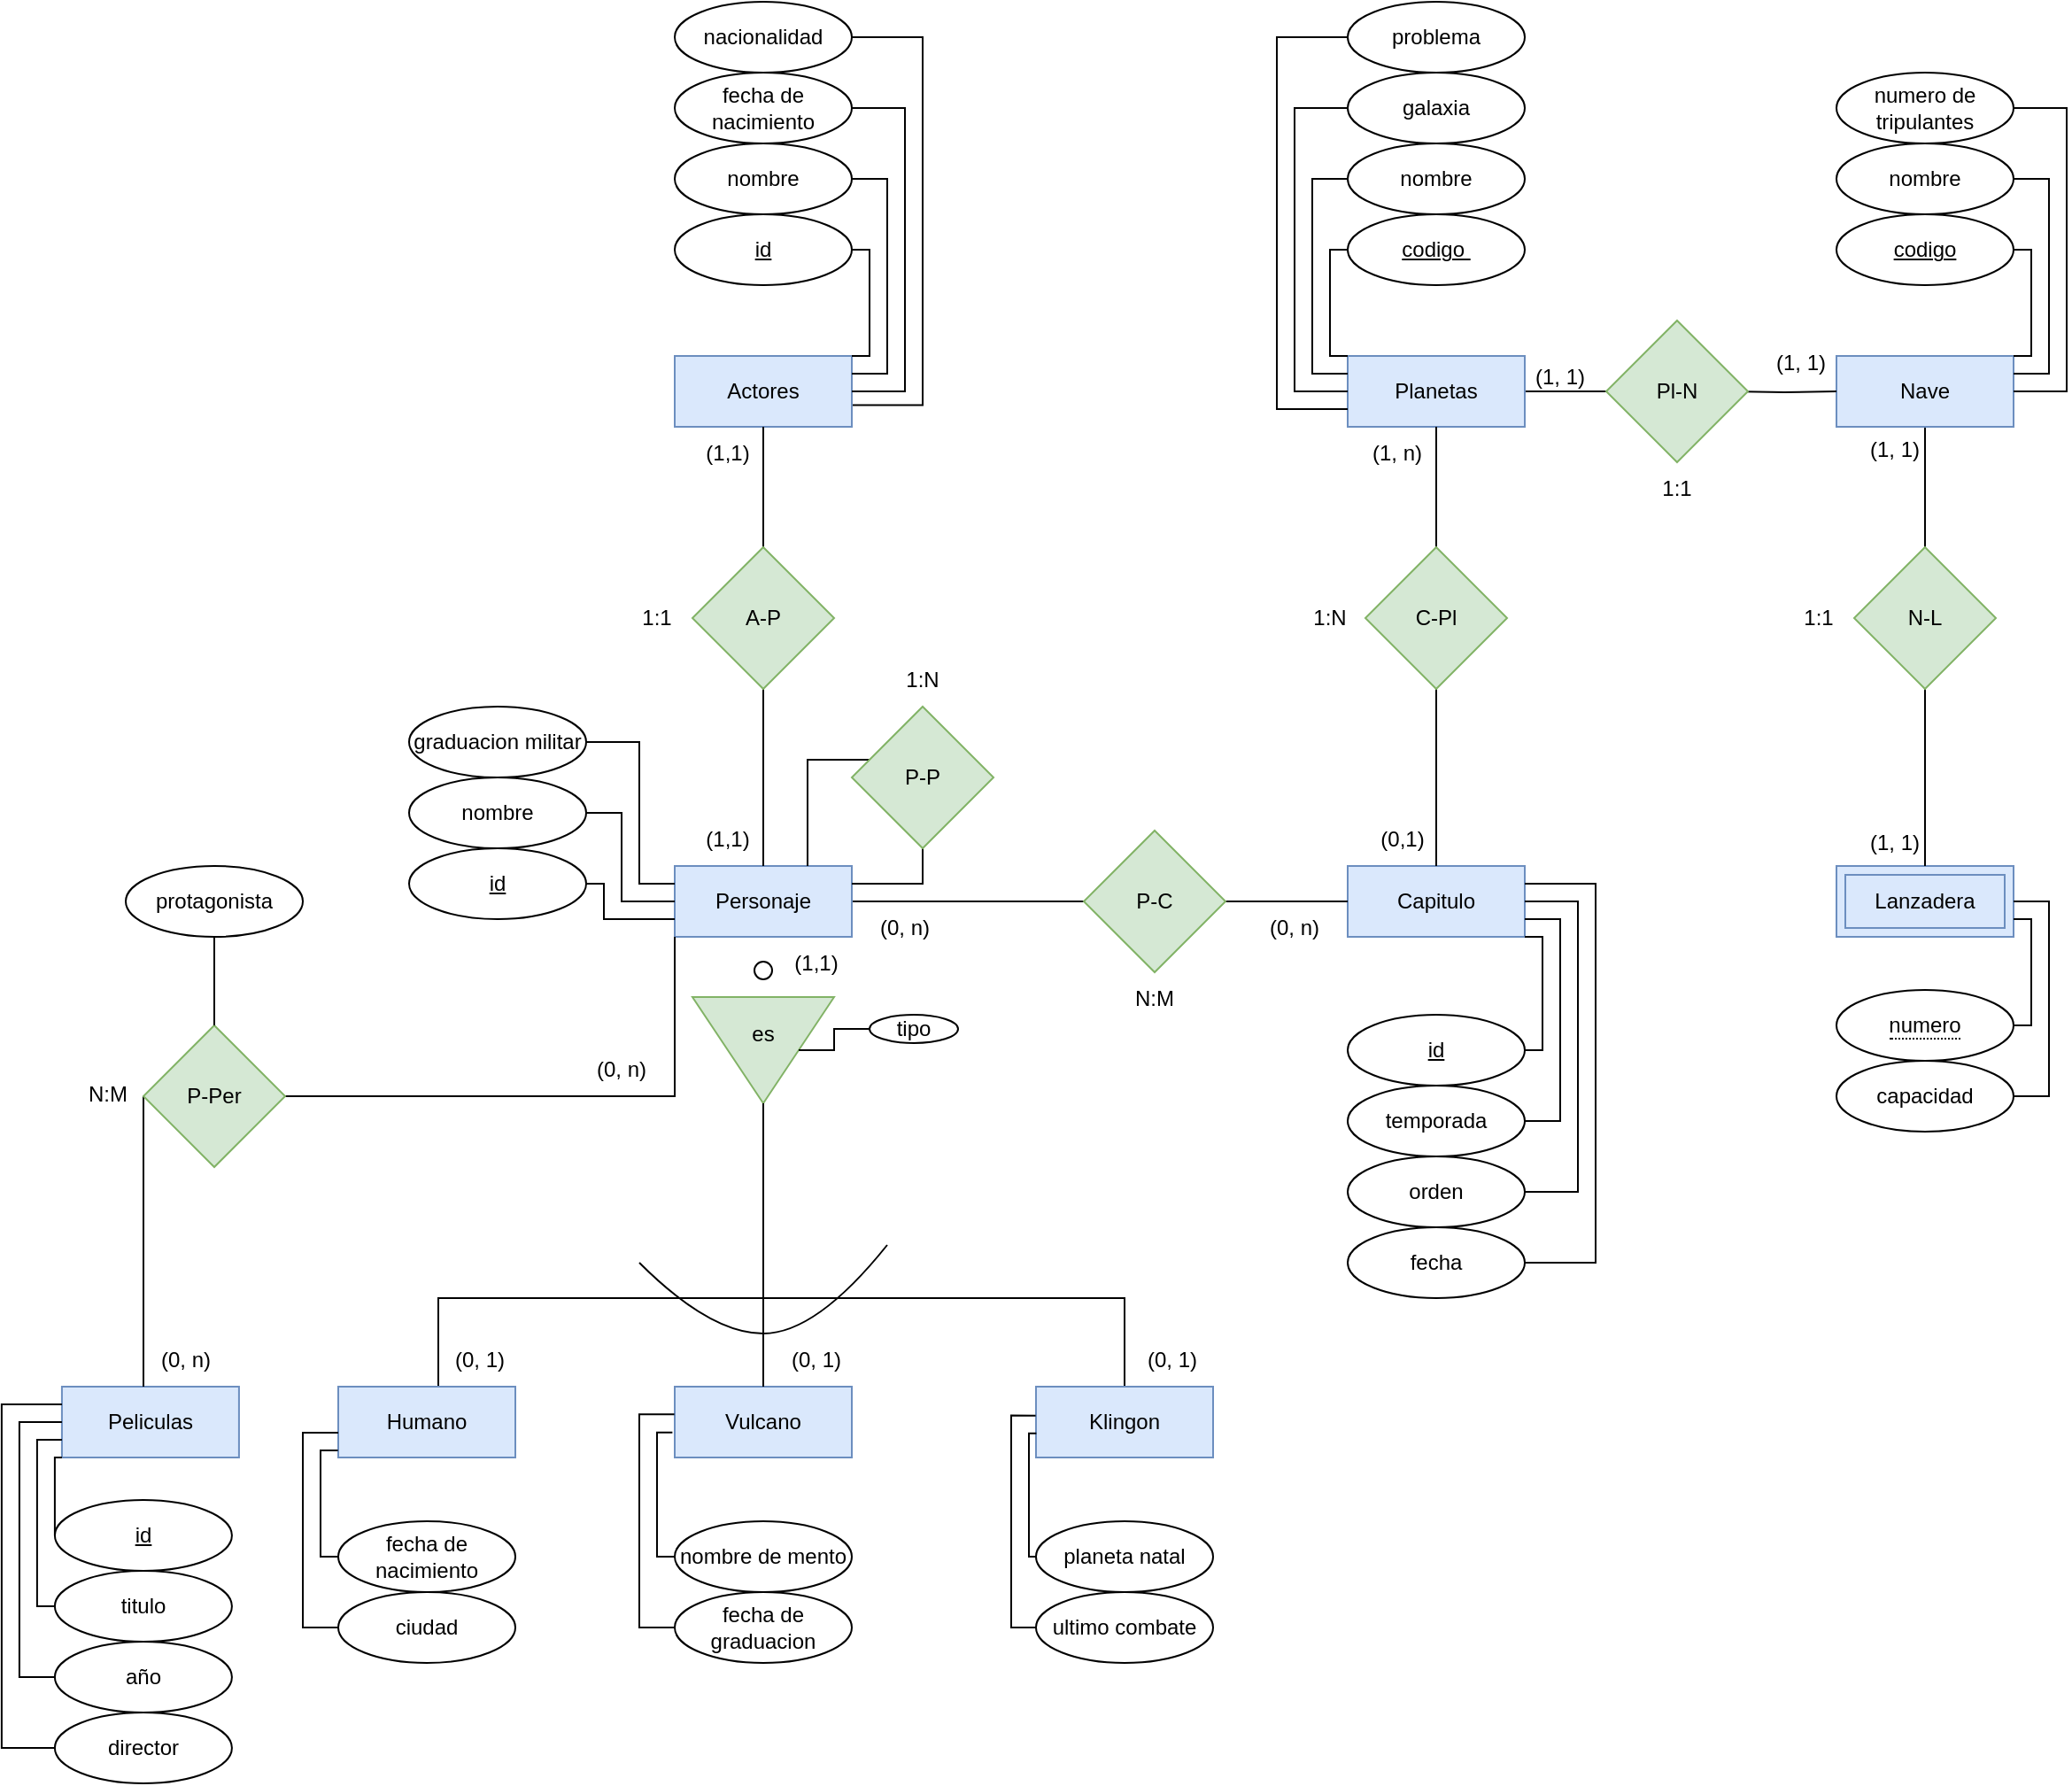 <mxfile version="22.0.4" type="github">
  <diagram name="Página-1" id="5l4QbnVMC6A0-uHD1jhr">
    <mxGraphModel dx="1584" dy="2889" grid="1" gridSize="10" guides="1" tooltips="1" connect="1" arrows="1" fold="1" page="1" pageScale="1" pageWidth="1169" pageHeight="827" math="0" shadow="0">
      <root>
        <mxCell id="0" />
        <mxCell id="1" parent="0" />
        <mxCell id="6NNh_hOM8QvXXo7sR0za-1" value="Actores" style="whiteSpace=wrap;html=1;align=center;fillColor=#dae8fc;strokeColor=#6c8ebf;" parent="1" vertex="1">
          <mxGeometry x="380" y="-278" width="100" height="40" as="geometry" />
        </mxCell>
        <mxCell id="6NNh_hOM8QvXXo7sR0za-29" style="edgeStyle=orthogonalEdgeStyle;rounded=0;orthogonalLoop=1;jettySize=auto;html=1;endArrow=none;endFill=0;" parent="1" source="6NNh_hOM8QvXXo7sR0za-2" target="6NNh_hOM8QvXXo7sR0za-27" edge="1">
          <mxGeometry relative="1" as="geometry" />
        </mxCell>
        <mxCell id="6NNh_hOM8QvXXo7sR0za-2" value="Personaje" style="whiteSpace=wrap;html=1;align=center;fillColor=#dae8fc;strokeColor=#6c8ebf;" parent="1" vertex="1">
          <mxGeometry x="380" y="10" width="100" height="40" as="geometry" />
        </mxCell>
        <mxCell id="6NNh_hOM8QvXXo7sR0za-18" style="edgeStyle=orthogonalEdgeStyle;rounded=0;orthogonalLoop=1;jettySize=auto;html=1;endArrow=none;endFill=0;" parent="1" edge="1">
          <mxGeometry relative="1" as="geometry">
            <mxPoint x="430" y="220" as="targetPoint" />
            <mxPoint x="246.504" y="304" as="sourcePoint" />
            <Array as="points">
              <mxPoint x="246" y="254" />
              <mxPoint x="430" y="254" />
              <mxPoint x="430" y="223" />
            </Array>
          </mxGeometry>
        </mxCell>
        <mxCell id="6NNh_hOM8QvXXo7sR0za-3" value="&lt;div&gt;Humano&lt;/div&gt;" style="whiteSpace=wrap;html=1;align=center;fillColor=#dae8fc;strokeColor=#6c8ebf;" parent="1" vertex="1">
          <mxGeometry x="190" y="304" width="100" height="40" as="geometry" />
        </mxCell>
        <mxCell id="6NNh_hOM8QvXXo7sR0za-4" value="&lt;div&gt;Vulcano&lt;/div&gt;" style="whiteSpace=wrap;html=1;align=center;fillColor=#dae8fc;strokeColor=#6c8ebf;" parent="1" vertex="1">
          <mxGeometry x="380" y="304" width="100" height="40" as="geometry" />
        </mxCell>
        <mxCell id="6NNh_hOM8QvXXo7sR0za-22" style="edgeStyle=orthogonalEdgeStyle;rounded=0;orthogonalLoop=1;jettySize=auto;html=1;endArrow=none;endFill=0;" parent="1" source="6NNh_hOM8QvXXo7sR0za-5" edge="1">
          <mxGeometry relative="1" as="geometry">
            <mxPoint x="430" y="224" as="targetPoint" />
            <Array as="points">
              <mxPoint x="634" y="254" />
              <mxPoint x="430" y="254" />
            </Array>
          </mxGeometry>
        </mxCell>
        <mxCell id="6NNh_hOM8QvXXo7sR0za-5" value="Klingon" style="whiteSpace=wrap;html=1;align=center;fillColor=#dae8fc;strokeColor=#6c8ebf;" parent="1" vertex="1">
          <mxGeometry x="584" y="304" width="100" height="40" as="geometry" />
        </mxCell>
        <mxCell id="6NNh_hOM8QvXXo7sR0za-6" value="Capitulo" style="whiteSpace=wrap;html=1;align=center;fillColor=#dae8fc;strokeColor=#6c8ebf;" parent="1" vertex="1">
          <mxGeometry x="760" y="10" width="100" height="40" as="geometry" />
        </mxCell>
        <mxCell id="6NNh_hOM8QvXXo7sR0za-7" value="Peliculas" style="whiteSpace=wrap;html=1;align=center;fillColor=#dae8fc;strokeColor=#6c8ebf;" parent="1" vertex="1">
          <mxGeometry x="33.96" y="304" width="100" height="40" as="geometry" />
        </mxCell>
        <mxCell id="ipQ3G9XVM3GZYYtUCcGg-8" style="edgeStyle=orthogonalEdgeStyle;rounded=0;orthogonalLoop=1;jettySize=auto;html=1;endArrow=none;endFill=0;" edge="1" parent="1" source="6NNh_hOM8QvXXo7sR0za-8" target="ipQ3G9XVM3GZYYtUCcGg-4">
          <mxGeometry relative="1" as="geometry" />
        </mxCell>
        <mxCell id="6NNh_hOM8QvXXo7sR0za-8" value="Planetas" style="whiteSpace=wrap;html=1;align=center;fillColor=#dae8fc;strokeColor=#6c8ebf;" parent="1" vertex="1">
          <mxGeometry x="760" y="-278" width="100" height="40" as="geometry" />
        </mxCell>
        <mxCell id="ipQ3G9XVM3GZYYtUCcGg-10" style="edgeStyle=orthogonalEdgeStyle;rounded=0;orthogonalLoop=1;jettySize=auto;html=1;endArrow=none;endFill=0;" edge="1" parent="1" source="6NNh_hOM8QvXXo7sR0za-9" target="ipQ3G9XVM3GZYYtUCcGg-5">
          <mxGeometry relative="1" as="geometry" />
        </mxCell>
        <mxCell id="6NNh_hOM8QvXXo7sR0za-9" value="Nave" style="whiteSpace=wrap;html=1;align=center;fillColor=#dae8fc;strokeColor=#6c8ebf;" parent="1" vertex="1">
          <mxGeometry x="1036" y="-278" width="100" height="40" as="geometry" />
        </mxCell>
        <mxCell id="6NNh_hOM8QvXXo7sR0za-11" value="Lanzadera" style="shape=ext;margin=3;double=1;whiteSpace=wrap;html=1;align=center;fillColor=#dae8fc;strokeColor=#6c8ebf;" parent="1" vertex="1">
          <mxGeometry x="1036" y="10" width="100" height="40" as="geometry" />
        </mxCell>
        <mxCell id="6NNh_hOM8QvXXo7sR0za-16" style="edgeStyle=orthogonalEdgeStyle;rounded=0;orthogonalLoop=1;jettySize=auto;html=1;entryX=0.5;entryY=1;entryDx=0;entryDy=0;endArrow=none;endFill=0;" parent="1" source="6NNh_hOM8QvXXo7sR0za-12" target="6NNh_hOM8QvXXo7sR0za-1" edge="1">
          <mxGeometry relative="1" as="geometry" />
        </mxCell>
        <mxCell id="6NNh_hOM8QvXXo7sR0za-17" style="edgeStyle=orthogonalEdgeStyle;rounded=0;orthogonalLoop=1;jettySize=auto;html=1;endArrow=none;endFill=0;" parent="1" source="6NNh_hOM8QvXXo7sR0za-12" target="6NNh_hOM8QvXXo7sR0za-2" edge="1">
          <mxGeometry relative="1" as="geometry" />
        </mxCell>
        <mxCell id="6NNh_hOM8QvXXo7sR0za-12" value="A-P" style="rhombus;whiteSpace=wrap;html=1;fillColor=#d5e8d4;strokeColor=#82b366;" parent="1" vertex="1">
          <mxGeometry x="390" y="-170" width="80" height="80" as="geometry" />
        </mxCell>
        <mxCell id="6NNh_hOM8QvXXo7sR0za-13" value="" style="triangle;whiteSpace=wrap;html=1;rotation=90;fillColor=#d5e8d4;strokeColor=#82b366;" parent="1" vertex="1">
          <mxGeometry x="400" y="74" width="60" height="80" as="geometry" />
        </mxCell>
        <mxCell id="6NNh_hOM8QvXXo7sR0za-14" value="" style="ellipse;whiteSpace=wrap;html=1;aspect=fixed;" parent="1" vertex="1">
          <mxGeometry x="425" y="64" width="10" height="10" as="geometry" />
        </mxCell>
        <mxCell id="6NNh_hOM8QvXXo7sR0za-15" value="es" style="text;html=1;strokeColor=none;fillColor=none;align=center;verticalAlign=middle;whiteSpace=wrap;rounded=0;" parent="1" vertex="1">
          <mxGeometry x="420" y="90" width="20" height="30" as="geometry" />
        </mxCell>
        <mxCell id="6NNh_hOM8QvXXo7sR0za-21" style="edgeStyle=orthogonalEdgeStyle;rounded=0;orthogonalLoop=1;jettySize=auto;html=1;endArrow=none;endFill=0;entryX=1;entryY=0.5;entryDx=0;entryDy=0;" parent="1" source="6NNh_hOM8QvXXo7sR0za-4" target="6NNh_hOM8QvXXo7sR0za-13" edge="1">
          <mxGeometry relative="1" as="geometry">
            <mxPoint x="430" y="234" as="targetPoint" />
          </mxGeometry>
        </mxCell>
        <mxCell id="6NNh_hOM8QvXXo7sR0za-23" value="" style="curved=1;endArrow=none;html=1;rounded=0;endFill=0;" parent="1" edge="1">
          <mxGeometry width="50" height="50" relative="1" as="geometry">
            <mxPoint x="360" y="234" as="sourcePoint" />
            <mxPoint x="500" y="224" as="targetPoint" />
            <Array as="points">
              <mxPoint x="400" y="274" />
              <mxPoint x="460" y="274" />
            </Array>
          </mxGeometry>
        </mxCell>
        <mxCell id="6NNh_hOM8QvXXo7sR0za-28" style="edgeStyle=orthogonalEdgeStyle;rounded=0;orthogonalLoop=1;jettySize=auto;html=1;endArrow=none;endFill=0;" parent="1" source="6NNh_hOM8QvXXo7sR0za-27" target="6NNh_hOM8QvXXo7sR0za-6" edge="1">
          <mxGeometry relative="1" as="geometry" />
        </mxCell>
        <mxCell id="6NNh_hOM8QvXXo7sR0za-27" value="P-C" style="rhombus;whiteSpace=wrap;html=1;fillColor=#d5e8d4;strokeColor=#82b366;" parent="1" vertex="1">
          <mxGeometry x="611" y="-10" width="80" height="80" as="geometry" />
        </mxCell>
        <mxCell id="6NNh_hOM8QvXXo7sR0za-31" style="edgeStyle=orthogonalEdgeStyle;rounded=0;orthogonalLoop=1;jettySize=auto;html=1;endArrow=none;endFill=0;" parent="1" source="6NNh_hOM8QvXXo7sR0za-30" target="6NNh_hOM8QvXXo7sR0za-7" edge="1">
          <mxGeometry relative="1" as="geometry">
            <Array as="points">
              <mxPoint x="80" y="270" />
              <mxPoint x="80" y="270" />
            </Array>
          </mxGeometry>
        </mxCell>
        <mxCell id="6NNh_hOM8QvXXo7sR0za-32" style="edgeStyle=orthogonalEdgeStyle;rounded=0;orthogonalLoop=1;jettySize=auto;html=1;entryX=0;entryY=1;entryDx=0;entryDy=0;endArrow=none;endFill=0;" parent="1" source="6NNh_hOM8QvXXo7sR0za-30" target="6NNh_hOM8QvXXo7sR0za-2" edge="1">
          <mxGeometry relative="1" as="geometry" />
        </mxCell>
        <mxCell id="6NNh_hOM8QvXXo7sR0za-30" value="P-Per" style="rhombus;whiteSpace=wrap;html=1;fillColor=#d5e8d4;strokeColor=#82b366;" parent="1" vertex="1">
          <mxGeometry x="80" y="100" width="80" height="80" as="geometry" />
        </mxCell>
        <mxCell id="ipQ3G9XVM3GZYYtUCcGg-1" style="edgeStyle=orthogonalEdgeStyle;rounded=0;orthogonalLoop=1;jettySize=auto;html=1;entryX=0.75;entryY=0;entryDx=0;entryDy=0;endArrow=none;endFill=0;" edge="1" parent="1" source="6NNh_hOM8QvXXo7sR0za-33" target="6NNh_hOM8QvXXo7sR0za-2">
          <mxGeometry relative="1" as="geometry">
            <Array as="points">
              <mxPoint x="455" y="-50" />
            </Array>
          </mxGeometry>
        </mxCell>
        <mxCell id="ipQ3G9XVM3GZYYtUCcGg-2" style="edgeStyle=orthogonalEdgeStyle;rounded=0;orthogonalLoop=1;jettySize=auto;html=1;endArrow=none;endFill=0;entryX=1;entryY=0.25;entryDx=0;entryDy=0;" edge="1" parent="1" source="6NNh_hOM8QvXXo7sR0za-33" target="6NNh_hOM8QvXXo7sR0za-2">
          <mxGeometry relative="1" as="geometry">
            <mxPoint x="380" y="10" as="targetPoint" />
            <Array as="points">
              <mxPoint x="520" y="20" />
            </Array>
          </mxGeometry>
        </mxCell>
        <mxCell id="6NNh_hOM8QvXXo7sR0za-33" value="P-P" style="rhombus;whiteSpace=wrap;html=1;fillColor=#d5e8d4;strokeColor=#82b366;" parent="1" vertex="1">
          <mxGeometry x="480" y="-80" width="80" height="80" as="geometry" />
        </mxCell>
        <mxCell id="ipQ3G9XVM3GZYYtUCcGg-6" style="edgeStyle=orthogonalEdgeStyle;rounded=0;orthogonalLoop=1;jettySize=auto;html=1;entryX=0.5;entryY=0;entryDx=0;entryDy=0;endArrow=none;endFill=0;" edge="1" parent="1" source="ipQ3G9XVM3GZYYtUCcGg-3" target="6NNh_hOM8QvXXo7sR0za-6">
          <mxGeometry relative="1" as="geometry" />
        </mxCell>
        <mxCell id="ipQ3G9XVM3GZYYtUCcGg-7" style="edgeStyle=orthogonalEdgeStyle;rounded=0;orthogonalLoop=1;jettySize=auto;html=1;endArrow=none;endFill=0;" edge="1" parent="1" source="ipQ3G9XVM3GZYYtUCcGg-3" target="6NNh_hOM8QvXXo7sR0za-8">
          <mxGeometry relative="1" as="geometry" />
        </mxCell>
        <mxCell id="ipQ3G9XVM3GZYYtUCcGg-3" value="C-Pl" style="rhombus;whiteSpace=wrap;html=1;fillColor=#d5e8d4;strokeColor=#82b366;" vertex="1" parent="1">
          <mxGeometry x="770" y="-170" width="80" height="80" as="geometry" />
        </mxCell>
        <mxCell id="ipQ3G9XVM3GZYYtUCcGg-9" style="edgeStyle=orthogonalEdgeStyle;rounded=0;orthogonalLoop=1;jettySize=auto;html=1;endArrow=none;endFill=0;" edge="1" parent="1" target="6NNh_hOM8QvXXo7sR0za-9">
          <mxGeometry relative="1" as="geometry">
            <mxPoint x="976" y="-258" as="sourcePoint" />
          </mxGeometry>
        </mxCell>
        <mxCell id="ipQ3G9XVM3GZYYtUCcGg-4" value="Pl-N" style="rhombus;whiteSpace=wrap;html=1;fillColor=#d5e8d4;strokeColor=#82b366;" vertex="1" parent="1">
          <mxGeometry x="906" y="-298" width="80" height="80" as="geometry" />
        </mxCell>
        <mxCell id="ipQ3G9XVM3GZYYtUCcGg-11" style="edgeStyle=orthogonalEdgeStyle;rounded=0;orthogonalLoop=1;jettySize=auto;html=1;entryX=0.5;entryY=0;entryDx=0;entryDy=0;endArrow=none;endFill=0;" edge="1" parent="1" source="ipQ3G9XVM3GZYYtUCcGg-5" target="6NNh_hOM8QvXXo7sR0za-11">
          <mxGeometry relative="1" as="geometry" />
        </mxCell>
        <mxCell id="ipQ3G9XVM3GZYYtUCcGg-5" value="N-L" style="rhombus;whiteSpace=wrap;html=1;fillColor=#d5e8d4;strokeColor=#82b366;" vertex="1" parent="1">
          <mxGeometry x="1046" y="-170" width="80" height="80" as="geometry" />
        </mxCell>
        <mxCell id="ipQ3G9XVM3GZYYtUCcGg-17" style="edgeStyle=orthogonalEdgeStyle;rounded=0;orthogonalLoop=1;jettySize=auto;html=1;endArrow=none;endFill=0;" edge="1" parent="1" source="ipQ3G9XVM3GZYYtUCcGg-13">
          <mxGeometry relative="1" as="geometry">
            <mxPoint x="480" y="-278" as="targetPoint" />
            <Array as="points">
              <mxPoint x="490" y="-338" />
              <mxPoint x="490" y="-278" />
              <mxPoint x="480" y="-278" />
            </Array>
          </mxGeometry>
        </mxCell>
        <mxCell id="ipQ3G9XVM3GZYYtUCcGg-13" value="id" style="ellipse;whiteSpace=wrap;html=1;align=center;fontStyle=4;" vertex="1" parent="1">
          <mxGeometry x="380" y="-358" width="100" height="40" as="geometry" />
        </mxCell>
        <mxCell id="ipQ3G9XVM3GZYYtUCcGg-18" style="edgeStyle=orthogonalEdgeStyle;rounded=0;orthogonalLoop=1;jettySize=auto;html=1;entryX=1;entryY=0.25;entryDx=0;entryDy=0;endArrow=none;endFill=0;" edge="1" parent="1" source="ipQ3G9XVM3GZYYtUCcGg-14" target="6NNh_hOM8QvXXo7sR0za-1">
          <mxGeometry relative="1" as="geometry">
            <Array as="points">
              <mxPoint x="500" y="-378" />
              <mxPoint x="500" y="-268" />
            </Array>
          </mxGeometry>
        </mxCell>
        <mxCell id="ipQ3G9XVM3GZYYtUCcGg-14" value="nombre" style="ellipse;whiteSpace=wrap;html=1;align=center;" vertex="1" parent="1">
          <mxGeometry x="380" y="-398" width="100" height="40" as="geometry" />
        </mxCell>
        <mxCell id="ipQ3G9XVM3GZYYtUCcGg-19" style="edgeStyle=orthogonalEdgeStyle;rounded=0;orthogonalLoop=1;jettySize=auto;html=1;entryX=1;entryY=0.5;entryDx=0;entryDy=0;endArrow=none;endFill=0;" edge="1" parent="1" source="ipQ3G9XVM3GZYYtUCcGg-15" target="6NNh_hOM8QvXXo7sR0za-1">
          <mxGeometry relative="1" as="geometry">
            <Array as="points">
              <mxPoint x="510" y="-418" />
              <mxPoint x="510" y="-258" />
            </Array>
          </mxGeometry>
        </mxCell>
        <mxCell id="ipQ3G9XVM3GZYYtUCcGg-15" value="fecha de nacimiento" style="ellipse;whiteSpace=wrap;html=1;align=center;" vertex="1" parent="1">
          <mxGeometry x="380" y="-438" width="100" height="40" as="geometry" />
        </mxCell>
        <mxCell id="ipQ3G9XVM3GZYYtUCcGg-16" value="nacionalidad" style="ellipse;whiteSpace=wrap;html=1;align=center;" vertex="1" parent="1">
          <mxGeometry x="380" y="-478" width="100" height="40" as="geometry" />
        </mxCell>
        <mxCell id="ipQ3G9XVM3GZYYtUCcGg-20" style="edgeStyle=orthogonalEdgeStyle;rounded=0;orthogonalLoop=1;jettySize=auto;html=1;entryX=1.005;entryY=0.695;entryDx=0;entryDy=0;entryPerimeter=0;endArrow=none;endFill=0;" edge="1" parent="1" source="ipQ3G9XVM3GZYYtUCcGg-16" target="6NNh_hOM8QvXXo7sR0za-1">
          <mxGeometry relative="1" as="geometry">
            <Array as="points">
              <mxPoint x="520" y="-458" />
              <mxPoint x="520" y="-250" />
            </Array>
          </mxGeometry>
        </mxCell>
        <mxCell id="ipQ3G9XVM3GZYYtUCcGg-27" style="edgeStyle=orthogonalEdgeStyle;rounded=0;orthogonalLoop=1;jettySize=auto;html=1;entryX=0;entryY=0.75;entryDx=0;entryDy=0;endArrow=none;endFill=0;" edge="1" parent="1" source="ipQ3G9XVM3GZYYtUCcGg-21" target="6NNh_hOM8QvXXo7sR0za-2">
          <mxGeometry relative="1" as="geometry">
            <Array as="points">
              <mxPoint x="340" y="20" />
              <mxPoint x="340" y="40" />
            </Array>
          </mxGeometry>
        </mxCell>
        <mxCell id="ipQ3G9XVM3GZYYtUCcGg-21" value="id" style="ellipse;whiteSpace=wrap;html=1;align=center;fontStyle=4;" vertex="1" parent="1">
          <mxGeometry x="230" width="100" height="40" as="geometry" />
        </mxCell>
        <mxCell id="ipQ3G9XVM3GZYYtUCcGg-23" style="edgeStyle=orthogonalEdgeStyle;rounded=0;orthogonalLoop=1;jettySize=auto;html=1;endArrow=none;endFill=0;" edge="1" parent="1" source="ipQ3G9XVM3GZYYtUCcGg-22" target="6NNh_hOM8QvXXo7sR0za-13">
          <mxGeometry relative="1" as="geometry" />
        </mxCell>
        <mxCell id="ipQ3G9XVM3GZYYtUCcGg-22" value="tipo" style="ellipse;whiteSpace=wrap;html=1;align=center;" vertex="1" parent="1">
          <mxGeometry x="490" y="94" width="50" height="16" as="geometry" />
        </mxCell>
        <mxCell id="ipQ3G9XVM3GZYYtUCcGg-28" style="edgeStyle=orthogonalEdgeStyle;rounded=0;orthogonalLoop=1;jettySize=auto;html=1;entryX=0;entryY=0.5;entryDx=0;entryDy=0;endArrow=none;endFill=0;" edge="1" parent="1" source="ipQ3G9XVM3GZYYtUCcGg-24" target="6NNh_hOM8QvXXo7sR0za-2">
          <mxGeometry relative="1" as="geometry">
            <Array as="points">
              <mxPoint x="350" y="-20" />
              <mxPoint x="350" y="30" />
            </Array>
          </mxGeometry>
        </mxCell>
        <mxCell id="ipQ3G9XVM3GZYYtUCcGg-24" value="nombre" style="ellipse;whiteSpace=wrap;html=1;align=center;" vertex="1" parent="1">
          <mxGeometry x="230" y="-40" width="100" height="40" as="geometry" />
        </mxCell>
        <mxCell id="ipQ3G9XVM3GZYYtUCcGg-29" style="edgeStyle=orthogonalEdgeStyle;rounded=0;orthogonalLoop=1;jettySize=auto;html=1;entryX=0;entryY=0.25;entryDx=0;entryDy=0;endArrow=none;endFill=0;" edge="1" parent="1" source="ipQ3G9XVM3GZYYtUCcGg-25" target="6NNh_hOM8QvXXo7sR0za-2">
          <mxGeometry relative="1" as="geometry">
            <Array as="points">
              <mxPoint x="360" y="-60" />
              <mxPoint x="360" y="20" />
            </Array>
          </mxGeometry>
        </mxCell>
        <mxCell id="ipQ3G9XVM3GZYYtUCcGg-25" value="graduacion militar" style="ellipse;whiteSpace=wrap;html=1;align=center;" vertex="1" parent="1">
          <mxGeometry x="230" y="-80" width="100" height="40" as="geometry" />
        </mxCell>
        <mxCell id="ipQ3G9XVM3GZYYtUCcGg-36" style="edgeStyle=orthogonalEdgeStyle;rounded=0;orthogonalLoop=1;jettySize=auto;html=1;entryX=-0.002;entryY=0.924;entryDx=0;entryDy=0;endArrow=none;endFill=0;entryPerimeter=0;" edge="1" parent="1" source="ipQ3G9XVM3GZYYtUCcGg-30" target="6NNh_hOM8QvXXo7sR0za-3">
          <mxGeometry relative="1" as="geometry">
            <Array as="points">
              <mxPoint x="180" y="400" />
              <mxPoint x="180" y="340" />
              <mxPoint x="190" y="340" />
            </Array>
          </mxGeometry>
        </mxCell>
        <mxCell id="ipQ3G9XVM3GZYYtUCcGg-30" value="fecha de nacimiento" style="ellipse;whiteSpace=wrap;html=1;align=center;" vertex="1" parent="1">
          <mxGeometry x="190" y="380" width="100" height="40" as="geometry" />
        </mxCell>
        <mxCell id="ipQ3G9XVM3GZYYtUCcGg-37" style="edgeStyle=orthogonalEdgeStyle;rounded=0;orthogonalLoop=1;jettySize=auto;html=1;endArrow=none;endFill=0;" edge="1" parent="1" source="ipQ3G9XVM3GZYYtUCcGg-31">
          <mxGeometry relative="1" as="geometry">
            <mxPoint x="190" y="330" as="targetPoint" />
            <Array as="points">
              <mxPoint x="170" y="440" />
              <mxPoint x="170" y="330" />
              <mxPoint x="190" y="330" />
            </Array>
          </mxGeometry>
        </mxCell>
        <mxCell id="ipQ3G9XVM3GZYYtUCcGg-31" value="ciudad" style="ellipse;whiteSpace=wrap;html=1;align=center;" vertex="1" parent="1">
          <mxGeometry x="190" y="420" width="100" height="40" as="geometry" />
        </mxCell>
        <mxCell id="ipQ3G9XVM3GZYYtUCcGg-32" value="nombre de mento" style="ellipse;whiteSpace=wrap;html=1;align=center;" vertex="1" parent="1">
          <mxGeometry x="380" y="380" width="100" height="40" as="geometry" />
        </mxCell>
        <mxCell id="ipQ3G9XVM3GZYYtUCcGg-33" value="fecha de graduacion" style="ellipse;whiteSpace=wrap;html=1;align=center;" vertex="1" parent="1">
          <mxGeometry x="380" y="420" width="100" height="40" as="geometry" />
        </mxCell>
        <mxCell id="ipQ3G9XVM3GZYYtUCcGg-34" value="planeta natal" style="ellipse;whiteSpace=wrap;html=1;align=center;" vertex="1" parent="1">
          <mxGeometry x="584" y="380" width="100" height="40" as="geometry" />
        </mxCell>
        <mxCell id="ipQ3G9XVM3GZYYtUCcGg-35" value="ultimo combate" style="ellipse;whiteSpace=wrap;html=1;align=center;" vertex="1" parent="1">
          <mxGeometry x="584" y="420" width="100" height="40" as="geometry" />
        </mxCell>
        <mxCell id="ipQ3G9XVM3GZYYtUCcGg-38" style="edgeStyle=orthogonalEdgeStyle;rounded=0;orthogonalLoop=1;jettySize=auto;html=1;entryX=-0.013;entryY=0.647;entryDx=0;entryDy=0;entryPerimeter=0;endArrow=none;endFill=0;" edge="1" parent="1" source="ipQ3G9XVM3GZYYtUCcGg-32" target="6NNh_hOM8QvXXo7sR0za-4">
          <mxGeometry relative="1" as="geometry">
            <Array as="points">
              <mxPoint x="370" y="400" />
              <mxPoint x="370" y="330" />
            </Array>
          </mxGeometry>
        </mxCell>
        <mxCell id="ipQ3G9XVM3GZYYtUCcGg-39" style="edgeStyle=orthogonalEdgeStyle;rounded=0;orthogonalLoop=1;jettySize=auto;html=1;entryX=-0.002;entryY=0.39;entryDx=0;entryDy=0;entryPerimeter=0;endArrow=none;endFill=0;" edge="1" parent="1" source="ipQ3G9XVM3GZYYtUCcGg-33" target="6NNh_hOM8QvXXo7sR0za-4">
          <mxGeometry relative="1" as="geometry">
            <Array as="points">
              <mxPoint x="360" y="440" />
              <mxPoint x="360" y="320" />
            </Array>
          </mxGeometry>
        </mxCell>
        <mxCell id="ipQ3G9XVM3GZYYtUCcGg-41" style="edgeStyle=orthogonalEdgeStyle;rounded=0;orthogonalLoop=1;jettySize=auto;html=1;entryX=0.002;entryY=0.659;entryDx=0;entryDy=0;entryPerimeter=0;endArrow=none;endFill=0;" edge="1" parent="1" source="ipQ3G9XVM3GZYYtUCcGg-34" target="6NNh_hOM8QvXXo7sR0za-5">
          <mxGeometry relative="1" as="geometry">
            <Array as="points">
              <mxPoint x="580" y="400" />
              <mxPoint x="580" y="330" />
            </Array>
          </mxGeometry>
        </mxCell>
        <mxCell id="ipQ3G9XVM3GZYYtUCcGg-42" style="edgeStyle=orthogonalEdgeStyle;rounded=0;orthogonalLoop=1;jettySize=auto;html=1;entryX=-0.002;entryY=0.408;entryDx=0;entryDy=0;entryPerimeter=0;endArrow=none;endFill=0;" edge="1" parent="1" source="ipQ3G9XVM3GZYYtUCcGg-35" target="6NNh_hOM8QvXXo7sR0za-5">
          <mxGeometry relative="1" as="geometry">
            <Array as="points">
              <mxPoint x="570" y="440" />
              <mxPoint x="570" y="320" />
            </Array>
          </mxGeometry>
        </mxCell>
        <mxCell id="ipQ3G9XVM3GZYYtUCcGg-47" style="edgeStyle=orthogonalEdgeStyle;rounded=0;orthogonalLoop=1;jettySize=auto;html=1;entryX=1;entryY=1;entryDx=0;entryDy=0;endArrow=none;endFill=0;" edge="1" parent="1" source="ipQ3G9XVM3GZYYtUCcGg-43" target="6NNh_hOM8QvXXo7sR0za-6">
          <mxGeometry relative="1" as="geometry">
            <Array as="points">
              <mxPoint x="870" y="114" />
              <mxPoint x="870" y="50" />
            </Array>
          </mxGeometry>
        </mxCell>
        <mxCell id="ipQ3G9XVM3GZYYtUCcGg-43" value="id" style="ellipse;whiteSpace=wrap;html=1;align=center;fontStyle=4;" vertex="1" parent="1">
          <mxGeometry x="760" y="94" width="100" height="40" as="geometry" />
        </mxCell>
        <mxCell id="ipQ3G9XVM3GZYYtUCcGg-48" style="edgeStyle=orthogonalEdgeStyle;rounded=0;orthogonalLoop=1;jettySize=auto;html=1;entryX=1;entryY=0.75;entryDx=0;entryDy=0;endArrow=none;endFill=0;" edge="1" parent="1" source="ipQ3G9XVM3GZYYtUCcGg-44" target="6NNh_hOM8QvXXo7sR0za-6">
          <mxGeometry relative="1" as="geometry">
            <Array as="points">
              <mxPoint x="880" y="154" />
              <mxPoint x="880" y="40" />
            </Array>
          </mxGeometry>
        </mxCell>
        <mxCell id="ipQ3G9XVM3GZYYtUCcGg-44" value="temporada" style="ellipse;whiteSpace=wrap;html=1;align=center;" vertex="1" parent="1">
          <mxGeometry x="760" y="134" width="100" height="40" as="geometry" />
        </mxCell>
        <mxCell id="ipQ3G9XVM3GZYYtUCcGg-49" style="edgeStyle=orthogonalEdgeStyle;rounded=0;orthogonalLoop=1;jettySize=auto;html=1;entryX=1;entryY=0.5;entryDx=0;entryDy=0;endArrow=none;endFill=0;" edge="1" parent="1" source="ipQ3G9XVM3GZYYtUCcGg-45" target="6NNh_hOM8QvXXo7sR0za-6">
          <mxGeometry relative="1" as="geometry">
            <Array as="points">
              <mxPoint x="890" y="194" />
              <mxPoint x="890" y="30" />
            </Array>
          </mxGeometry>
        </mxCell>
        <mxCell id="ipQ3G9XVM3GZYYtUCcGg-45" value="orden" style="ellipse;whiteSpace=wrap;html=1;align=center;" vertex="1" parent="1">
          <mxGeometry x="760" y="174" width="100" height="40" as="geometry" />
        </mxCell>
        <mxCell id="ipQ3G9XVM3GZYYtUCcGg-50" style="edgeStyle=orthogonalEdgeStyle;rounded=0;orthogonalLoop=1;jettySize=auto;html=1;entryX=1;entryY=0.25;entryDx=0;entryDy=0;endArrow=none;endFill=0;" edge="1" parent="1" source="ipQ3G9XVM3GZYYtUCcGg-46" target="6NNh_hOM8QvXXo7sR0za-6">
          <mxGeometry relative="1" as="geometry">
            <Array as="points">
              <mxPoint x="900" y="234" />
              <mxPoint x="900" y="20" />
            </Array>
          </mxGeometry>
        </mxCell>
        <mxCell id="ipQ3G9XVM3GZYYtUCcGg-46" value="fecha" style="ellipse;whiteSpace=wrap;html=1;align=center;" vertex="1" parent="1">
          <mxGeometry x="760" y="214" width="100" height="40" as="geometry" />
        </mxCell>
        <mxCell id="ipQ3G9XVM3GZYYtUCcGg-55" style="edgeStyle=orthogonalEdgeStyle;rounded=0;orthogonalLoop=1;jettySize=auto;html=1;entryX=0;entryY=0;entryDx=0;entryDy=0;endArrow=none;endFill=0;" edge="1" parent="1" source="ipQ3G9XVM3GZYYtUCcGg-51" target="6NNh_hOM8QvXXo7sR0za-8">
          <mxGeometry relative="1" as="geometry">
            <Array as="points">
              <mxPoint x="750" y="-338" />
              <mxPoint x="750" y="-278" />
            </Array>
          </mxGeometry>
        </mxCell>
        <mxCell id="ipQ3G9XVM3GZYYtUCcGg-51" value="codigo&amp;nbsp;" style="ellipse;whiteSpace=wrap;html=1;align=center;fontStyle=4;" vertex="1" parent="1">
          <mxGeometry x="760" y="-358" width="100" height="40" as="geometry" />
        </mxCell>
        <mxCell id="ipQ3G9XVM3GZYYtUCcGg-56" style="edgeStyle=orthogonalEdgeStyle;rounded=0;orthogonalLoop=1;jettySize=auto;html=1;entryX=0;entryY=0.25;entryDx=0;entryDy=0;endArrow=none;endFill=0;" edge="1" parent="1" source="ipQ3G9XVM3GZYYtUCcGg-52" target="6NNh_hOM8QvXXo7sR0za-8">
          <mxGeometry relative="1" as="geometry">
            <Array as="points">
              <mxPoint x="740" y="-378" />
              <mxPoint x="740" y="-268" />
            </Array>
          </mxGeometry>
        </mxCell>
        <mxCell id="ipQ3G9XVM3GZYYtUCcGg-52" value="nombre" style="ellipse;whiteSpace=wrap;html=1;align=center;" vertex="1" parent="1">
          <mxGeometry x="760" y="-398" width="100" height="40" as="geometry" />
        </mxCell>
        <mxCell id="ipQ3G9XVM3GZYYtUCcGg-57" style="edgeStyle=orthogonalEdgeStyle;rounded=0;orthogonalLoop=1;jettySize=auto;html=1;entryX=0;entryY=0.5;entryDx=0;entryDy=0;endArrow=none;endFill=0;" edge="1" parent="1" source="ipQ3G9XVM3GZYYtUCcGg-53" target="6NNh_hOM8QvXXo7sR0za-8">
          <mxGeometry relative="1" as="geometry">
            <Array as="points">
              <mxPoint x="730" y="-418" />
              <mxPoint x="730" y="-258" />
            </Array>
          </mxGeometry>
        </mxCell>
        <mxCell id="ipQ3G9XVM3GZYYtUCcGg-53" value="galaxia" style="ellipse;whiteSpace=wrap;html=1;align=center;" vertex="1" parent="1">
          <mxGeometry x="760" y="-438" width="100" height="40" as="geometry" />
        </mxCell>
        <mxCell id="ipQ3G9XVM3GZYYtUCcGg-58" style="edgeStyle=orthogonalEdgeStyle;rounded=0;orthogonalLoop=1;jettySize=auto;html=1;entryX=0;entryY=0.75;entryDx=0;entryDy=0;endArrow=none;endFill=0;" edge="1" parent="1" source="ipQ3G9XVM3GZYYtUCcGg-54" target="6NNh_hOM8QvXXo7sR0za-8">
          <mxGeometry relative="1" as="geometry">
            <Array as="points">
              <mxPoint x="720" y="-458" />
              <mxPoint x="720" y="-248" />
            </Array>
          </mxGeometry>
        </mxCell>
        <mxCell id="ipQ3G9XVM3GZYYtUCcGg-54" value="problema" style="ellipse;whiteSpace=wrap;html=1;align=center;" vertex="1" parent="1">
          <mxGeometry x="760" y="-478" width="100" height="40" as="geometry" />
        </mxCell>
        <mxCell id="ipQ3G9XVM3GZYYtUCcGg-62" style="edgeStyle=orthogonalEdgeStyle;rounded=0;orthogonalLoop=1;jettySize=auto;html=1;entryX=1;entryY=0;entryDx=0;entryDy=0;endArrow=none;endFill=0;" edge="1" parent="1" source="ipQ3G9XVM3GZYYtUCcGg-59" target="6NNh_hOM8QvXXo7sR0za-9">
          <mxGeometry relative="1" as="geometry">
            <Array as="points">
              <mxPoint x="1146" y="-338" />
              <mxPoint x="1146" y="-278" />
            </Array>
          </mxGeometry>
        </mxCell>
        <mxCell id="ipQ3G9XVM3GZYYtUCcGg-59" value="codigo" style="ellipse;whiteSpace=wrap;html=1;align=center;fontStyle=4;" vertex="1" parent="1">
          <mxGeometry x="1036" y="-358" width="100" height="40" as="geometry" />
        </mxCell>
        <mxCell id="ipQ3G9XVM3GZYYtUCcGg-63" style="edgeStyle=orthogonalEdgeStyle;rounded=0;orthogonalLoop=1;jettySize=auto;html=1;entryX=1;entryY=0.25;entryDx=0;entryDy=0;endArrow=none;endFill=0;" edge="1" parent="1" source="ipQ3G9XVM3GZYYtUCcGg-60" target="6NNh_hOM8QvXXo7sR0za-9">
          <mxGeometry relative="1" as="geometry">
            <Array as="points">
              <mxPoint x="1156" y="-378" />
              <mxPoint x="1156" y="-268" />
            </Array>
          </mxGeometry>
        </mxCell>
        <mxCell id="ipQ3G9XVM3GZYYtUCcGg-60" value="nombre" style="ellipse;whiteSpace=wrap;html=1;align=center;" vertex="1" parent="1">
          <mxGeometry x="1036" y="-398" width="100" height="40" as="geometry" />
        </mxCell>
        <mxCell id="ipQ3G9XVM3GZYYtUCcGg-64" style="edgeStyle=orthogonalEdgeStyle;rounded=0;orthogonalLoop=1;jettySize=auto;html=1;entryX=1;entryY=0.5;entryDx=0;entryDy=0;endArrow=none;endFill=0;" edge="1" parent="1" source="ipQ3G9XVM3GZYYtUCcGg-61" target="6NNh_hOM8QvXXo7sR0za-9">
          <mxGeometry relative="1" as="geometry">
            <Array as="points">
              <mxPoint x="1166" y="-418" />
              <mxPoint x="1166" y="-258" />
            </Array>
          </mxGeometry>
        </mxCell>
        <mxCell id="ipQ3G9XVM3GZYYtUCcGg-61" value="numero de tripulantes" style="ellipse;whiteSpace=wrap;html=1;align=center;" vertex="1" parent="1">
          <mxGeometry x="1036" y="-438" width="100" height="40" as="geometry" />
        </mxCell>
        <mxCell id="ipQ3G9XVM3GZYYtUCcGg-68" style="edgeStyle=orthogonalEdgeStyle;rounded=0;orthogonalLoop=1;jettySize=auto;html=1;entryX=1;entryY=0.75;entryDx=0;entryDy=0;endArrow=none;endFill=0;" edge="1" parent="1" source="ipQ3G9XVM3GZYYtUCcGg-65" target="6NNh_hOM8QvXXo7sR0za-11">
          <mxGeometry relative="1" as="geometry">
            <Array as="points">
              <mxPoint x="1146" y="100" />
              <mxPoint x="1146" y="40" />
            </Array>
          </mxGeometry>
        </mxCell>
        <mxCell id="ipQ3G9XVM3GZYYtUCcGg-65" value="&lt;span style=&quot;border-bottom: 1px dotted&quot;&gt;numero&lt;/span&gt;" style="ellipse;whiteSpace=wrap;html=1;align=center;" vertex="1" parent="1">
          <mxGeometry x="1036" y="80" width="100" height="40" as="geometry" />
        </mxCell>
        <mxCell id="ipQ3G9XVM3GZYYtUCcGg-69" style="edgeStyle=orthogonalEdgeStyle;rounded=0;orthogonalLoop=1;jettySize=auto;html=1;entryX=1;entryY=0.5;entryDx=0;entryDy=0;endArrow=none;endFill=0;" edge="1" parent="1" source="ipQ3G9XVM3GZYYtUCcGg-67" target="6NNh_hOM8QvXXo7sR0za-11">
          <mxGeometry relative="1" as="geometry">
            <Array as="points">
              <mxPoint x="1156" y="140" />
              <mxPoint x="1156" y="30" />
            </Array>
          </mxGeometry>
        </mxCell>
        <mxCell id="ipQ3G9XVM3GZYYtUCcGg-67" value="capacidad" style="ellipse;whiteSpace=wrap;html=1;align=center;" vertex="1" parent="1">
          <mxGeometry x="1036" y="120" width="100" height="40" as="geometry" />
        </mxCell>
        <mxCell id="ipQ3G9XVM3GZYYtUCcGg-74" style="edgeStyle=orthogonalEdgeStyle;rounded=0;orthogonalLoop=1;jettySize=auto;html=1;entryX=0;entryY=1;entryDx=0;entryDy=0;endArrow=none;endFill=0;" edge="1" parent="1" source="ipQ3G9XVM3GZYYtUCcGg-70" target="6NNh_hOM8QvXXo7sR0za-7">
          <mxGeometry relative="1" as="geometry">
            <Array as="points">
              <mxPoint x="29.96" y="344" />
            </Array>
          </mxGeometry>
        </mxCell>
        <mxCell id="ipQ3G9XVM3GZYYtUCcGg-70" value="id" style="ellipse;whiteSpace=wrap;html=1;align=center;fontStyle=4;" vertex="1" parent="1">
          <mxGeometry x="29.96" y="368" width="100" height="40" as="geometry" />
        </mxCell>
        <mxCell id="ipQ3G9XVM3GZYYtUCcGg-75" style="edgeStyle=orthogonalEdgeStyle;rounded=0;orthogonalLoop=1;jettySize=auto;html=1;entryX=0;entryY=0.75;entryDx=0;entryDy=0;endArrow=none;endFill=0;" edge="1" parent="1" source="ipQ3G9XVM3GZYYtUCcGg-71" target="6NNh_hOM8QvXXo7sR0za-7">
          <mxGeometry relative="1" as="geometry">
            <Array as="points">
              <mxPoint x="19.96" y="428" />
              <mxPoint x="19.96" y="334" />
            </Array>
          </mxGeometry>
        </mxCell>
        <mxCell id="ipQ3G9XVM3GZYYtUCcGg-71" value="titulo" style="ellipse;whiteSpace=wrap;html=1;align=center;" vertex="1" parent="1">
          <mxGeometry x="29.96" y="408" width="100" height="40" as="geometry" />
        </mxCell>
        <mxCell id="ipQ3G9XVM3GZYYtUCcGg-76" style="edgeStyle=orthogonalEdgeStyle;rounded=0;orthogonalLoop=1;jettySize=auto;html=1;entryX=0;entryY=0.5;entryDx=0;entryDy=0;endArrow=none;endFill=0;" edge="1" parent="1" source="ipQ3G9XVM3GZYYtUCcGg-72" target="6NNh_hOM8QvXXo7sR0za-7">
          <mxGeometry relative="1" as="geometry">
            <Array as="points">
              <mxPoint x="9.96" y="468" />
              <mxPoint x="9.96" y="324" />
            </Array>
          </mxGeometry>
        </mxCell>
        <mxCell id="ipQ3G9XVM3GZYYtUCcGg-72" value="año" style="ellipse;whiteSpace=wrap;html=1;align=center;" vertex="1" parent="1">
          <mxGeometry x="29.96" y="448" width="100" height="40" as="geometry" />
        </mxCell>
        <mxCell id="ipQ3G9XVM3GZYYtUCcGg-77" style="edgeStyle=orthogonalEdgeStyle;rounded=0;orthogonalLoop=1;jettySize=auto;html=1;entryX=0;entryY=0.25;entryDx=0;entryDy=0;endArrow=none;endFill=0;" edge="1" parent="1" source="ipQ3G9XVM3GZYYtUCcGg-73" target="6NNh_hOM8QvXXo7sR0za-7">
          <mxGeometry relative="1" as="geometry">
            <Array as="points">
              <mxPoint x="-0.04" y="508" />
              <mxPoint x="-0.04" y="314" />
            </Array>
          </mxGeometry>
        </mxCell>
        <mxCell id="ipQ3G9XVM3GZYYtUCcGg-73" value="director" style="ellipse;whiteSpace=wrap;html=1;align=center;" vertex="1" parent="1">
          <mxGeometry x="29.96" y="488" width="100" height="40" as="geometry" />
        </mxCell>
        <mxCell id="ipQ3G9XVM3GZYYtUCcGg-79" style="edgeStyle=orthogonalEdgeStyle;rounded=0;orthogonalLoop=1;jettySize=auto;html=1;endArrow=none;endFill=0;" edge="1" parent="1" source="ipQ3G9XVM3GZYYtUCcGg-78" target="6NNh_hOM8QvXXo7sR0za-30">
          <mxGeometry relative="1" as="geometry" />
        </mxCell>
        <mxCell id="ipQ3G9XVM3GZYYtUCcGg-78" value="protagonista" style="ellipse;whiteSpace=wrap;html=1;align=center;" vertex="1" parent="1">
          <mxGeometry x="70" y="10" width="100" height="40" as="geometry" />
        </mxCell>
        <mxCell id="ipQ3G9XVM3GZYYtUCcGg-80" value="(0, n)" style="text;html=1;strokeColor=none;fillColor=none;align=center;verticalAlign=middle;whiteSpace=wrap;rounded=0;" vertex="1" parent="1">
          <mxGeometry x="73.96" y="274" width="60" height="30" as="geometry" />
        </mxCell>
        <mxCell id="ipQ3G9XVM3GZYYtUCcGg-81" value="(0, n)" style="text;html=1;strokeColor=none;fillColor=none;align=center;verticalAlign=middle;whiteSpace=wrap;rounded=0;" vertex="1" parent="1">
          <mxGeometry x="320" y="110" width="60" height="30" as="geometry" />
        </mxCell>
        <mxCell id="ipQ3G9XVM3GZYYtUCcGg-82" value="N:M" style="text;html=1;strokeColor=none;fillColor=none;align=center;verticalAlign=middle;whiteSpace=wrap;rounded=0;" vertex="1" parent="1">
          <mxGeometry x="29.96" y="124" width="60" height="30" as="geometry" />
        </mxCell>
        <mxCell id="ipQ3G9XVM3GZYYtUCcGg-83" value="(1,1)" style="text;html=1;strokeColor=none;fillColor=none;align=center;verticalAlign=middle;whiteSpace=wrap;rounded=0;" vertex="1" parent="1">
          <mxGeometry x="430" y="50" width="60" height="30" as="geometry" />
        </mxCell>
        <mxCell id="ipQ3G9XVM3GZYYtUCcGg-84" value="(0, 1)" style="text;html=1;strokeColor=none;fillColor=none;align=center;verticalAlign=middle;whiteSpace=wrap;rounded=0;" vertex="1" parent="1">
          <mxGeometry x="240" y="274" width="60" height="30" as="geometry" />
        </mxCell>
        <mxCell id="ipQ3G9XVM3GZYYtUCcGg-85" value="(0, 1)" style="text;html=1;strokeColor=none;fillColor=none;align=center;verticalAlign=middle;whiteSpace=wrap;rounded=0;" vertex="1" parent="1">
          <mxGeometry x="430" y="274" width="60" height="30" as="geometry" />
        </mxCell>
        <mxCell id="ipQ3G9XVM3GZYYtUCcGg-86" value="(0, 1)" style="text;html=1;strokeColor=none;fillColor=none;align=center;verticalAlign=middle;whiteSpace=wrap;rounded=0;" vertex="1" parent="1">
          <mxGeometry x="631" y="274" width="60" height="30" as="geometry" />
        </mxCell>
        <mxCell id="ipQ3G9XVM3GZYYtUCcGg-87" value="(1,1)" style="text;html=1;strokeColor=none;fillColor=none;align=center;verticalAlign=middle;whiteSpace=wrap;rounded=0;" vertex="1" parent="1">
          <mxGeometry x="380" y="-20" width="60" height="30" as="geometry" />
        </mxCell>
        <mxCell id="ipQ3G9XVM3GZYYtUCcGg-88" value="(1,1)" style="text;html=1;strokeColor=none;fillColor=none;align=center;verticalAlign=middle;whiteSpace=wrap;rounded=0;" vertex="1" parent="1">
          <mxGeometry x="380" y="-238" width="60" height="30" as="geometry" />
        </mxCell>
        <mxCell id="ipQ3G9XVM3GZYYtUCcGg-89" value="1:1" style="text;html=1;strokeColor=none;fillColor=none;align=center;verticalAlign=middle;whiteSpace=wrap;rounded=0;" vertex="1" parent="1">
          <mxGeometry x="340" y="-145" width="60" height="30" as="geometry" />
        </mxCell>
        <mxCell id="ipQ3G9XVM3GZYYtUCcGg-90" value="1:N" style="text;html=1;strokeColor=none;fillColor=none;align=center;verticalAlign=middle;whiteSpace=wrap;rounded=0;" vertex="1" parent="1">
          <mxGeometry x="490" y="-110" width="60" height="30" as="geometry" />
        </mxCell>
        <mxCell id="ipQ3G9XVM3GZYYtUCcGg-91" value="(0, n)" style="text;html=1;strokeColor=none;fillColor=none;align=center;verticalAlign=middle;whiteSpace=wrap;rounded=0;" vertex="1" parent="1">
          <mxGeometry x="700" y="30" width="60" height="30" as="geometry" />
        </mxCell>
        <mxCell id="ipQ3G9XVM3GZYYtUCcGg-92" value="(0, n)" style="text;html=1;strokeColor=none;fillColor=none;align=center;verticalAlign=middle;whiteSpace=wrap;rounded=0;" vertex="1" parent="1">
          <mxGeometry x="480" y="30" width="60" height="30" as="geometry" />
        </mxCell>
        <mxCell id="ipQ3G9XVM3GZYYtUCcGg-93" value="N:M" style="text;html=1;strokeColor=none;fillColor=none;align=center;verticalAlign=middle;whiteSpace=wrap;rounded=0;" vertex="1" parent="1">
          <mxGeometry x="621" y="70" width="60" height="30" as="geometry" />
        </mxCell>
        <mxCell id="ipQ3G9XVM3GZYYtUCcGg-94" value="(1, n)" style="text;html=1;strokeColor=none;fillColor=none;align=center;verticalAlign=middle;whiteSpace=wrap;rounded=0;" vertex="1" parent="1">
          <mxGeometry x="758" y="-238" width="60" height="30" as="geometry" />
        </mxCell>
        <mxCell id="ipQ3G9XVM3GZYYtUCcGg-95" value="(0,1)" style="text;html=1;strokeColor=none;fillColor=none;align=center;verticalAlign=middle;whiteSpace=wrap;rounded=0;" vertex="1" parent="1">
          <mxGeometry x="761" y="-20" width="60" height="30" as="geometry" />
        </mxCell>
        <mxCell id="ipQ3G9XVM3GZYYtUCcGg-96" value="1:N" style="text;html=1;strokeColor=none;fillColor=none;align=center;verticalAlign=middle;whiteSpace=wrap;rounded=0;" vertex="1" parent="1">
          <mxGeometry x="720" y="-145" width="60" height="30" as="geometry" />
        </mxCell>
        <mxCell id="ipQ3G9XVM3GZYYtUCcGg-97" value="(1, 1)" style="text;html=1;strokeColor=none;fillColor=none;align=center;verticalAlign=middle;whiteSpace=wrap;rounded=0;" vertex="1" parent="1">
          <mxGeometry x="986" y="-289" width="60" height="30" as="geometry" />
        </mxCell>
        <mxCell id="ipQ3G9XVM3GZYYtUCcGg-98" value="(1, 1)" style="text;html=1;strokeColor=none;fillColor=none;align=center;verticalAlign=middle;whiteSpace=wrap;rounded=0;" vertex="1" parent="1">
          <mxGeometry x="850" y="-281" width="60" height="30" as="geometry" />
        </mxCell>
        <mxCell id="ipQ3G9XVM3GZYYtUCcGg-99" value="1:1" style="text;html=1;strokeColor=none;fillColor=none;align=center;verticalAlign=middle;whiteSpace=wrap;rounded=0;" vertex="1" parent="1">
          <mxGeometry x="916" y="-218" width="60" height="30" as="geometry" />
        </mxCell>
        <mxCell id="ipQ3G9XVM3GZYYtUCcGg-100" value="(1, 1)" style="text;html=1;strokeColor=none;fillColor=none;align=center;verticalAlign=middle;whiteSpace=wrap;rounded=0;" vertex="1" parent="1">
          <mxGeometry x="1039" y="-240" width="60" height="30" as="geometry" />
        </mxCell>
        <mxCell id="ipQ3G9XVM3GZYYtUCcGg-101" value="(1, 1)" style="text;html=1;strokeColor=none;fillColor=none;align=center;verticalAlign=middle;whiteSpace=wrap;rounded=0;" vertex="1" parent="1">
          <mxGeometry x="1039" y="-18" width="60" height="30" as="geometry" />
        </mxCell>
        <mxCell id="ipQ3G9XVM3GZYYtUCcGg-102" value="1:1" style="text;html=1;strokeColor=none;fillColor=none;align=center;verticalAlign=middle;whiteSpace=wrap;rounded=0;" vertex="1" parent="1">
          <mxGeometry x="996" y="-145" width="60" height="30" as="geometry" />
        </mxCell>
      </root>
    </mxGraphModel>
  </diagram>
</mxfile>
